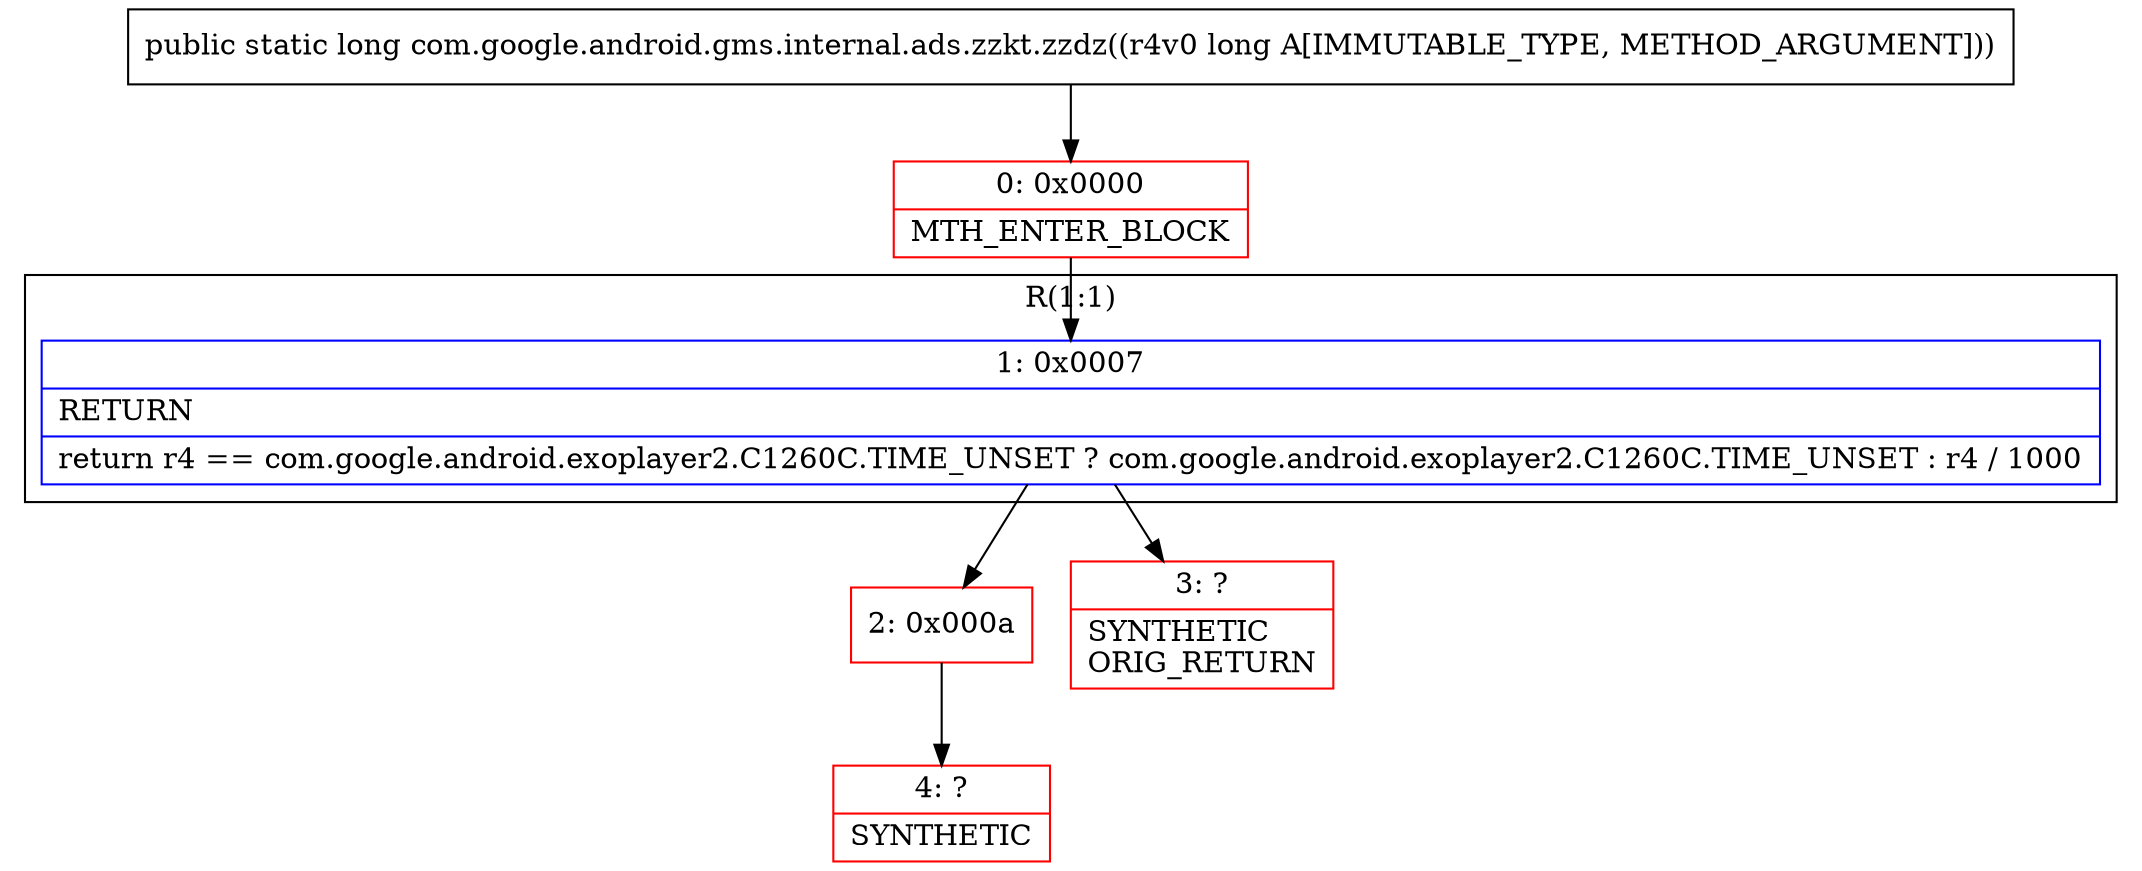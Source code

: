 digraph "CFG forcom.google.android.gms.internal.ads.zzkt.zzdz(J)J" {
subgraph cluster_Region_435383779 {
label = "R(1:1)";
node [shape=record,color=blue];
Node_1 [shape=record,label="{1\:\ 0x0007|RETURN\l|return r4 == com.google.android.exoplayer2.C1260C.TIME_UNSET ? com.google.android.exoplayer2.C1260C.TIME_UNSET : r4 \/ 1000\l}"];
}
Node_0 [shape=record,color=red,label="{0\:\ 0x0000|MTH_ENTER_BLOCK\l}"];
Node_2 [shape=record,color=red,label="{2\:\ 0x000a}"];
Node_3 [shape=record,color=red,label="{3\:\ ?|SYNTHETIC\lORIG_RETURN\l}"];
Node_4 [shape=record,color=red,label="{4\:\ ?|SYNTHETIC\l}"];
MethodNode[shape=record,label="{public static long com.google.android.gms.internal.ads.zzkt.zzdz((r4v0 long A[IMMUTABLE_TYPE, METHOD_ARGUMENT])) }"];
MethodNode -> Node_0;
Node_1 -> Node_2;
Node_1 -> Node_3;
Node_0 -> Node_1;
Node_2 -> Node_4;
}

